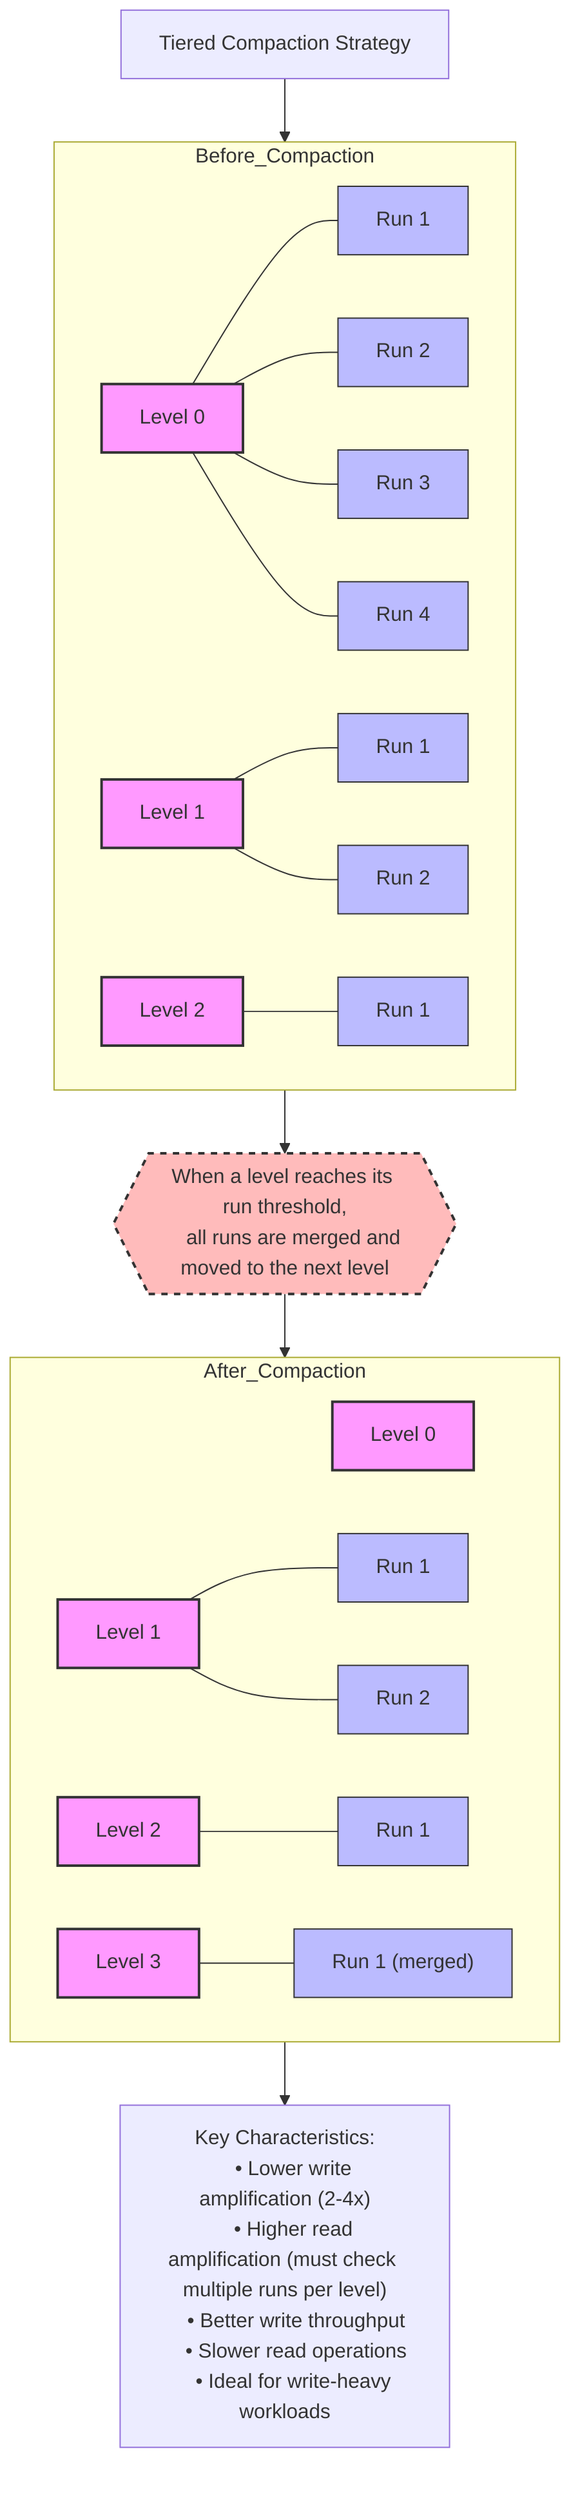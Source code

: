 graph TB
    %% Define styles
    classDef levelStyle fill:#f9f,stroke:#333,stroke-width:2px;
    classDef runStyle fill:#bbf,stroke:#333,stroke-width:1px;
    classDef compactionStyle fill:#fbb,stroke:#333,stroke-width:2px,stroke-dasharray: 5 5;
    
    %% Title
    Title["Tiered Compaction Strategy"]
    
    %% Before Compaction
    subgraph Before_Compaction
        BL0["Level 0"]
        BL0Run1["Run 1"]
        BL0Run2["Run 2"]
        BL0Run3["Run 3"]
        BL0Run4["Run 4"]
        
        BL1["Level 1"]
        BL1Run1["Run 1"]
        BL1Run2["Run 2"]
        
        BL2["Level 2"]
        BL2Run1["Run 1"]
        
        BL0 --- BL0Run1
        BL0 --- BL0Run2
        BL0 --- BL0Run3
        BL0 --- BL0Run4
        
        BL1 --- BL1Run1
        BL1 --- BL1Run2
        
        BL2 --- BL2Run1
    end
    
    %% After Compaction
    subgraph After_Compaction
        AL0["Level 0"]
        
        AL1["Level 1"]
        AL1Run1["Run 1"]
        AL1Run2["Run 2"]
        
        AL2["Level 2"]
        AL2Run1["Run 1"]
        
        AL3["Level 3"]
        AL3Run1["Run 1 (merged)"]
        
        AL0
        
        AL1 --- AL1Run1
        AL1 --- AL1Run2
        
        AL2 --- AL2Run1
        
        AL3 --- AL3Run1
    end
    
    %% Compaction Arrow
    CompactionArrow{{"When a level reaches its run threshold,
    all runs are merged and moved to the next level"}}
    
    %% Connections
    Title --> Before_Compaction
    Before_Compaction --> CompactionArrow
    CompactionArrow --> After_Compaction
    
    %% Key Characteristics Note
    Characteristics["Key Characteristics:
    • Lower write amplification (2-4x)
    • Higher read amplification (must check multiple runs per level)
    • Better write throughput
    • Slower read operations
    • Ideal for write-heavy workloads"]
    
    After_Compaction --> Characteristics
    
    %% Apply styles
    class BL0,BL1,BL2,AL0,AL1,AL2,AL3 levelStyle;
    class BL0Run1,BL0Run2,BL0Run3,BL0Run4,BL1Run1,BL1Run2,BL2Run1,AL1Run1,AL1Run2,AL2Run1,AL3Run1 runStyle;
    class CompactionArrow compactionStyle;